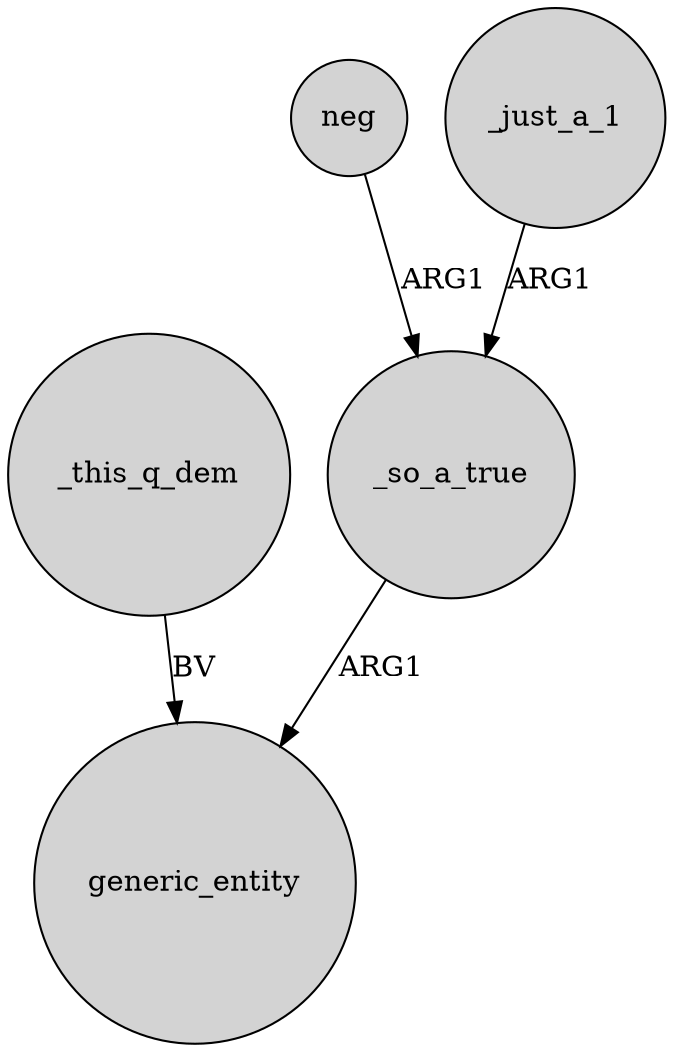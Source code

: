 digraph {
	node [shape=circle style=filled]
	_so_a_true -> generic_entity [label=ARG1]
	neg -> _so_a_true [label=ARG1]
	_just_a_1 -> _so_a_true [label=ARG1]
	_this_q_dem -> generic_entity [label=BV]
}
